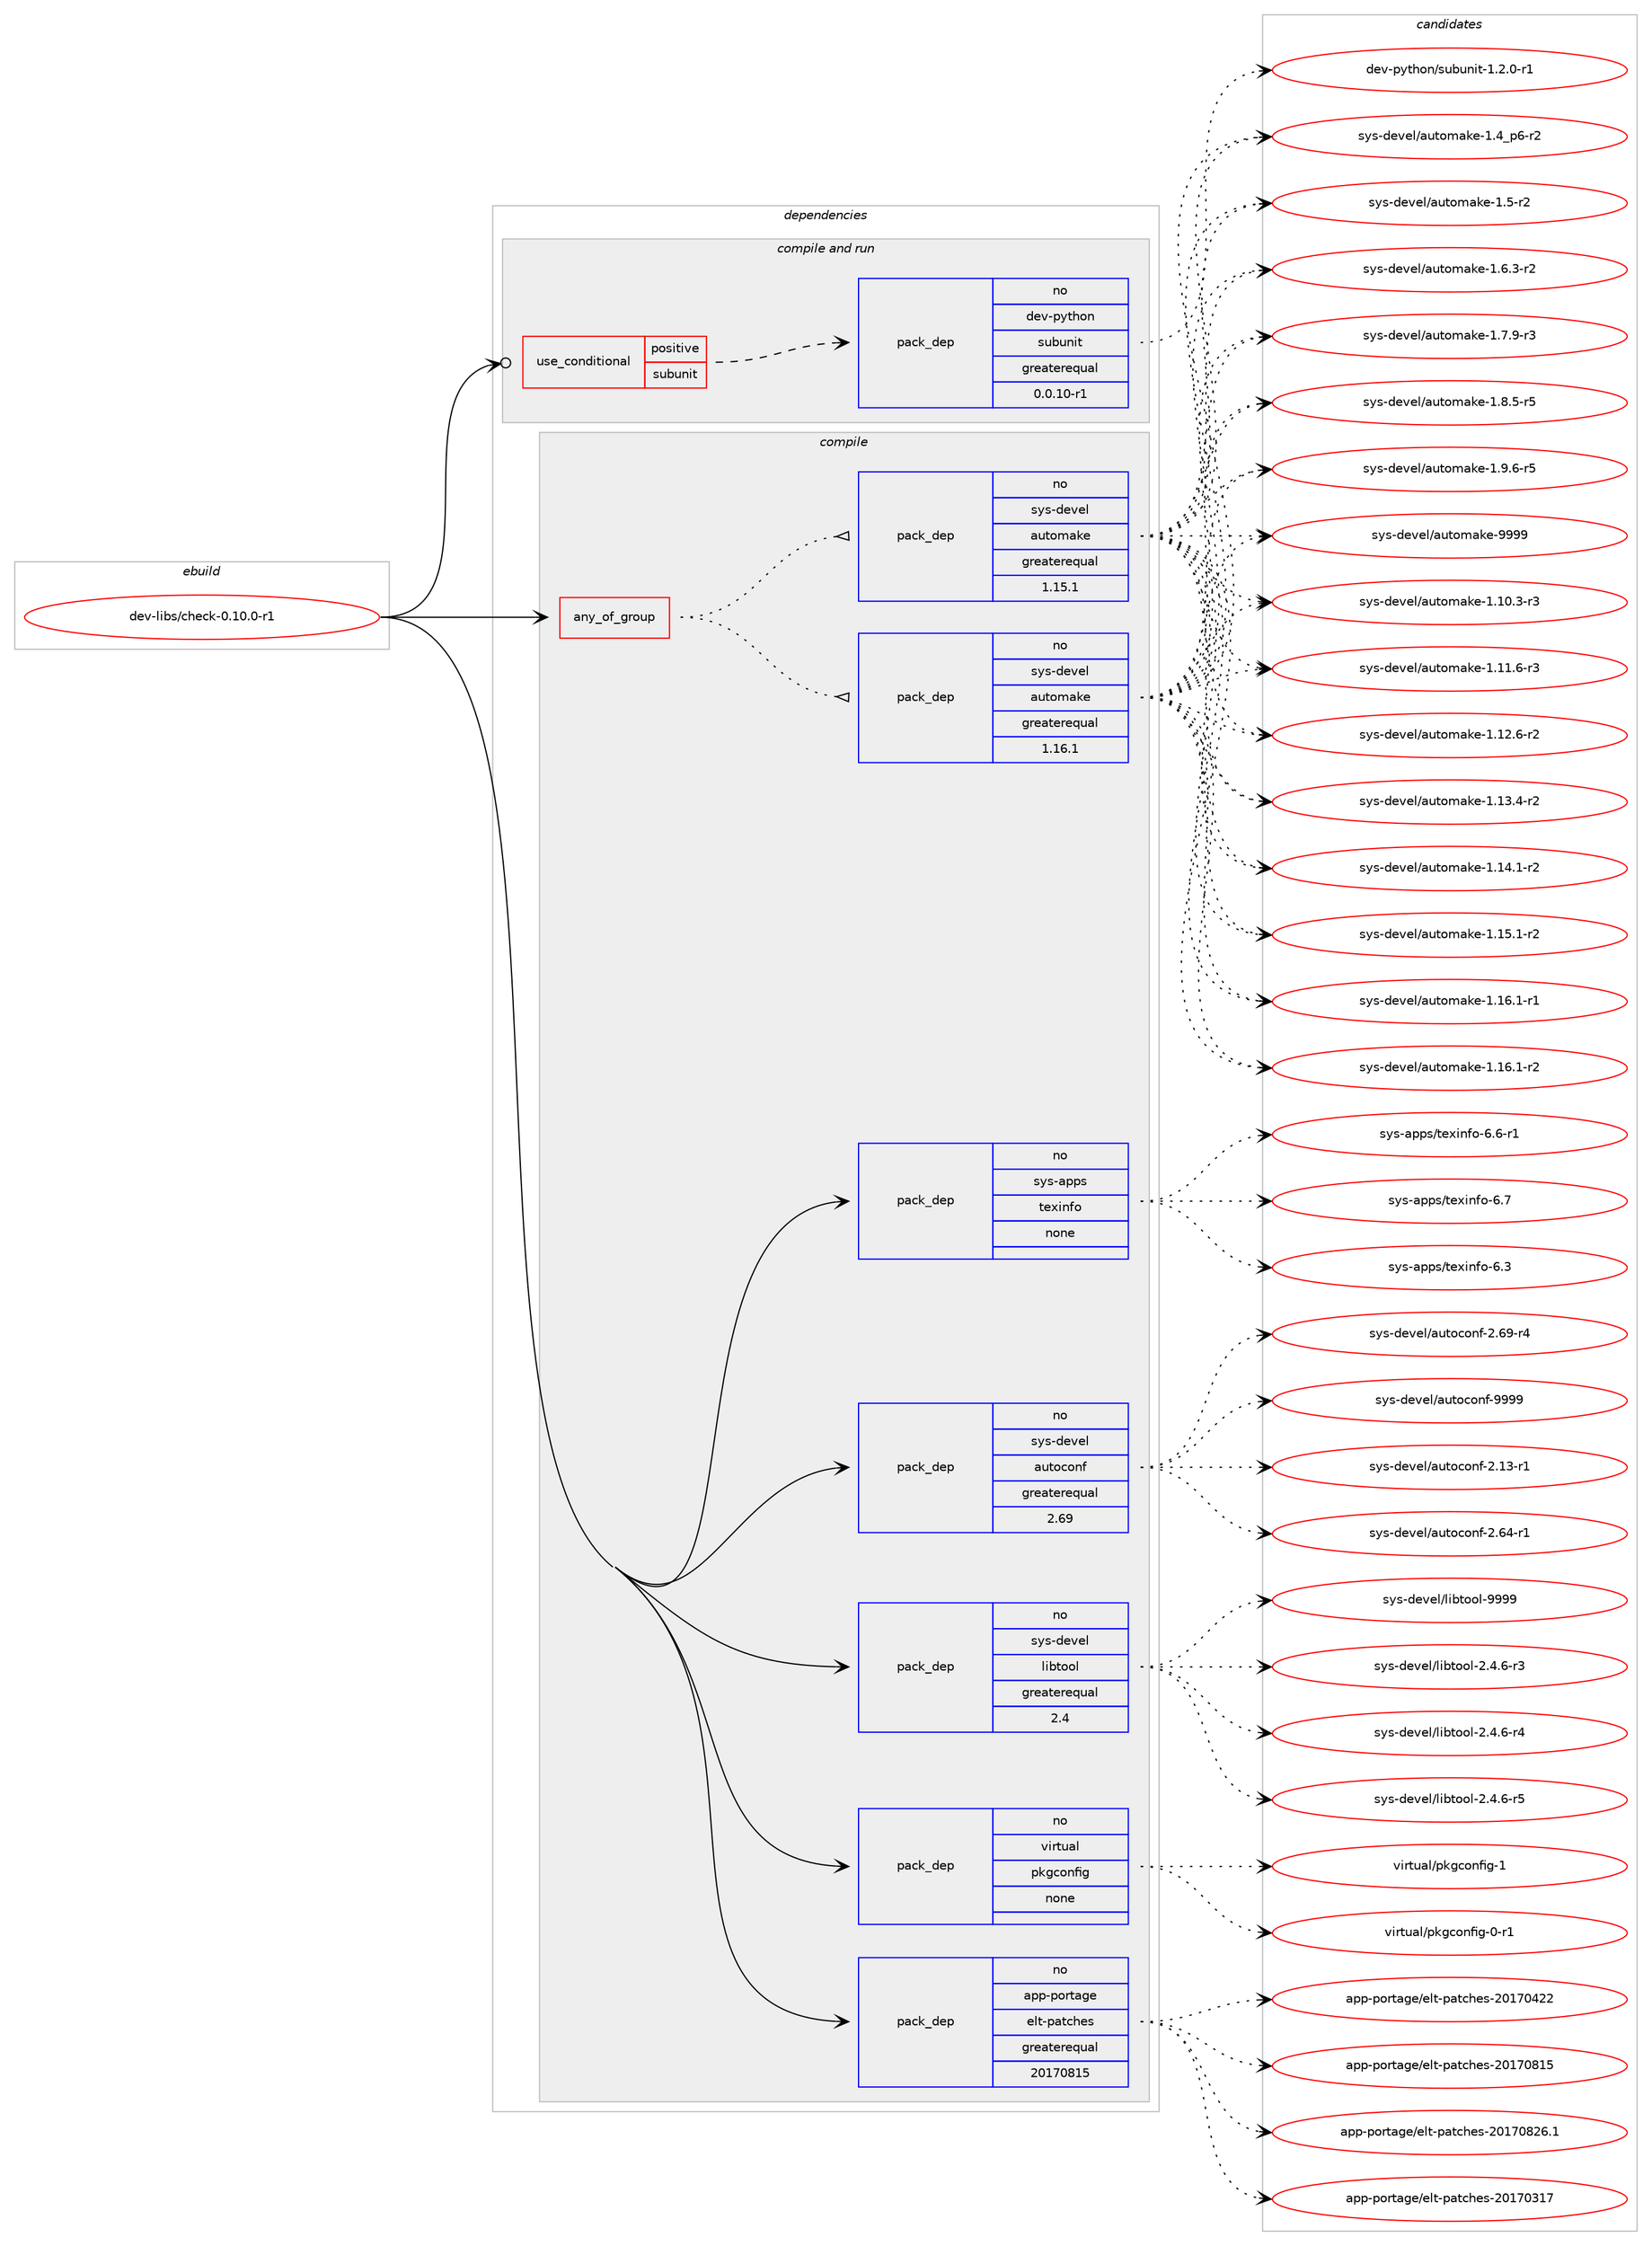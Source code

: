 digraph prolog {

# *************
# Graph options
# *************

newrank=true;
concentrate=true;
compound=true;
graph [rankdir=LR,fontname=Helvetica,fontsize=10,ranksep=1.5];#, ranksep=2.5, nodesep=0.2];
edge  [arrowhead=vee];
node  [fontname=Helvetica,fontsize=10];

# **********
# The ebuild
# **********

subgraph cluster_leftcol {
color=gray;
rank=same;
label=<<i>ebuild</i>>;
id [label="dev-libs/check-0.10.0-r1", color=red, width=4, href="../dev-libs/check-0.10.0-r1.svg"];
}

# ****************
# The dependencies
# ****************

subgraph cluster_midcol {
color=gray;
label=<<i>dependencies</i>>;
subgraph cluster_compile {
fillcolor="#eeeeee";
style=filled;
label=<<i>compile</i>>;
subgraph any11011 {
dependency563060 [label=<<TABLE BORDER="0" CELLBORDER="1" CELLSPACING="0" CELLPADDING="4"><TR><TD CELLPADDING="10">any_of_group</TD></TR></TABLE>>, shape=none, color=red];subgraph pack420482 {
dependency563061 [label=<<TABLE BORDER="0" CELLBORDER="1" CELLSPACING="0" CELLPADDING="4" WIDTH="220"><TR><TD ROWSPAN="6" CELLPADDING="30">pack_dep</TD></TR><TR><TD WIDTH="110">no</TD></TR><TR><TD>sys-devel</TD></TR><TR><TD>automake</TD></TR><TR><TD>greaterequal</TD></TR><TR><TD>1.16.1</TD></TR></TABLE>>, shape=none, color=blue];
}
dependency563060:e -> dependency563061:w [weight=20,style="dotted",arrowhead="oinv"];
subgraph pack420483 {
dependency563062 [label=<<TABLE BORDER="0" CELLBORDER="1" CELLSPACING="0" CELLPADDING="4" WIDTH="220"><TR><TD ROWSPAN="6" CELLPADDING="30">pack_dep</TD></TR><TR><TD WIDTH="110">no</TD></TR><TR><TD>sys-devel</TD></TR><TR><TD>automake</TD></TR><TR><TD>greaterequal</TD></TR><TR><TD>1.15.1</TD></TR></TABLE>>, shape=none, color=blue];
}
dependency563060:e -> dependency563062:w [weight=20,style="dotted",arrowhead="oinv"];
}
id:e -> dependency563060:w [weight=20,style="solid",arrowhead="vee"];
subgraph pack420484 {
dependency563063 [label=<<TABLE BORDER="0" CELLBORDER="1" CELLSPACING="0" CELLPADDING="4" WIDTH="220"><TR><TD ROWSPAN="6" CELLPADDING="30">pack_dep</TD></TR><TR><TD WIDTH="110">no</TD></TR><TR><TD>app-portage</TD></TR><TR><TD>elt-patches</TD></TR><TR><TD>greaterequal</TD></TR><TR><TD>20170815</TD></TR></TABLE>>, shape=none, color=blue];
}
id:e -> dependency563063:w [weight=20,style="solid",arrowhead="vee"];
subgraph pack420485 {
dependency563064 [label=<<TABLE BORDER="0" CELLBORDER="1" CELLSPACING="0" CELLPADDING="4" WIDTH="220"><TR><TD ROWSPAN="6" CELLPADDING="30">pack_dep</TD></TR><TR><TD WIDTH="110">no</TD></TR><TR><TD>sys-apps</TD></TR><TR><TD>texinfo</TD></TR><TR><TD>none</TD></TR><TR><TD></TD></TR></TABLE>>, shape=none, color=blue];
}
id:e -> dependency563064:w [weight=20,style="solid",arrowhead="vee"];
subgraph pack420486 {
dependency563065 [label=<<TABLE BORDER="0" CELLBORDER="1" CELLSPACING="0" CELLPADDING="4" WIDTH="220"><TR><TD ROWSPAN="6" CELLPADDING="30">pack_dep</TD></TR><TR><TD WIDTH="110">no</TD></TR><TR><TD>sys-devel</TD></TR><TR><TD>autoconf</TD></TR><TR><TD>greaterequal</TD></TR><TR><TD>2.69</TD></TR></TABLE>>, shape=none, color=blue];
}
id:e -> dependency563065:w [weight=20,style="solid",arrowhead="vee"];
subgraph pack420487 {
dependency563066 [label=<<TABLE BORDER="0" CELLBORDER="1" CELLSPACING="0" CELLPADDING="4" WIDTH="220"><TR><TD ROWSPAN="6" CELLPADDING="30">pack_dep</TD></TR><TR><TD WIDTH="110">no</TD></TR><TR><TD>sys-devel</TD></TR><TR><TD>libtool</TD></TR><TR><TD>greaterequal</TD></TR><TR><TD>2.4</TD></TR></TABLE>>, shape=none, color=blue];
}
id:e -> dependency563066:w [weight=20,style="solid",arrowhead="vee"];
subgraph pack420488 {
dependency563067 [label=<<TABLE BORDER="0" CELLBORDER="1" CELLSPACING="0" CELLPADDING="4" WIDTH="220"><TR><TD ROWSPAN="6" CELLPADDING="30">pack_dep</TD></TR><TR><TD WIDTH="110">no</TD></TR><TR><TD>virtual</TD></TR><TR><TD>pkgconfig</TD></TR><TR><TD>none</TD></TR><TR><TD></TD></TR></TABLE>>, shape=none, color=blue];
}
id:e -> dependency563067:w [weight=20,style="solid",arrowhead="vee"];
}
subgraph cluster_compileandrun {
fillcolor="#eeeeee";
style=filled;
label=<<i>compile and run</i>>;
subgraph cond131210 {
dependency563068 [label=<<TABLE BORDER="0" CELLBORDER="1" CELLSPACING="0" CELLPADDING="4"><TR><TD ROWSPAN="3" CELLPADDING="10">use_conditional</TD></TR><TR><TD>positive</TD></TR><TR><TD>subunit</TD></TR></TABLE>>, shape=none, color=red];
subgraph pack420489 {
dependency563069 [label=<<TABLE BORDER="0" CELLBORDER="1" CELLSPACING="0" CELLPADDING="4" WIDTH="220"><TR><TD ROWSPAN="6" CELLPADDING="30">pack_dep</TD></TR><TR><TD WIDTH="110">no</TD></TR><TR><TD>dev-python</TD></TR><TR><TD>subunit</TD></TR><TR><TD>greaterequal</TD></TR><TR><TD>0.0.10-r1</TD></TR></TABLE>>, shape=none, color=blue];
}
dependency563068:e -> dependency563069:w [weight=20,style="dashed",arrowhead="vee"];
}
id:e -> dependency563068:w [weight=20,style="solid",arrowhead="odotvee"];
}
subgraph cluster_run {
fillcolor="#eeeeee";
style=filled;
label=<<i>run</i>>;
}
}

# **************
# The candidates
# **************

subgraph cluster_choices {
rank=same;
color=gray;
label=<<i>candidates</i>>;

subgraph choice420482 {
color=black;
nodesep=1;
choice11512111545100101118101108479711711611110997107101454946494846514511451 [label="sys-devel/automake-1.10.3-r3", color=red, width=4,href="../sys-devel/automake-1.10.3-r3.svg"];
choice11512111545100101118101108479711711611110997107101454946494946544511451 [label="sys-devel/automake-1.11.6-r3", color=red, width=4,href="../sys-devel/automake-1.11.6-r3.svg"];
choice11512111545100101118101108479711711611110997107101454946495046544511450 [label="sys-devel/automake-1.12.6-r2", color=red, width=4,href="../sys-devel/automake-1.12.6-r2.svg"];
choice11512111545100101118101108479711711611110997107101454946495146524511450 [label="sys-devel/automake-1.13.4-r2", color=red, width=4,href="../sys-devel/automake-1.13.4-r2.svg"];
choice11512111545100101118101108479711711611110997107101454946495246494511450 [label="sys-devel/automake-1.14.1-r2", color=red, width=4,href="../sys-devel/automake-1.14.1-r2.svg"];
choice11512111545100101118101108479711711611110997107101454946495346494511450 [label="sys-devel/automake-1.15.1-r2", color=red, width=4,href="../sys-devel/automake-1.15.1-r2.svg"];
choice11512111545100101118101108479711711611110997107101454946495446494511449 [label="sys-devel/automake-1.16.1-r1", color=red, width=4,href="../sys-devel/automake-1.16.1-r1.svg"];
choice11512111545100101118101108479711711611110997107101454946495446494511450 [label="sys-devel/automake-1.16.1-r2", color=red, width=4,href="../sys-devel/automake-1.16.1-r2.svg"];
choice115121115451001011181011084797117116111109971071014549465295112544511450 [label="sys-devel/automake-1.4_p6-r2", color=red, width=4,href="../sys-devel/automake-1.4_p6-r2.svg"];
choice11512111545100101118101108479711711611110997107101454946534511450 [label="sys-devel/automake-1.5-r2", color=red, width=4,href="../sys-devel/automake-1.5-r2.svg"];
choice115121115451001011181011084797117116111109971071014549465446514511450 [label="sys-devel/automake-1.6.3-r2", color=red, width=4,href="../sys-devel/automake-1.6.3-r2.svg"];
choice115121115451001011181011084797117116111109971071014549465546574511451 [label="sys-devel/automake-1.7.9-r3", color=red, width=4,href="../sys-devel/automake-1.7.9-r3.svg"];
choice115121115451001011181011084797117116111109971071014549465646534511453 [label="sys-devel/automake-1.8.5-r5", color=red, width=4,href="../sys-devel/automake-1.8.5-r5.svg"];
choice115121115451001011181011084797117116111109971071014549465746544511453 [label="sys-devel/automake-1.9.6-r5", color=red, width=4,href="../sys-devel/automake-1.9.6-r5.svg"];
choice115121115451001011181011084797117116111109971071014557575757 [label="sys-devel/automake-9999", color=red, width=4,href="../sys-devel/automake-9999.svg"];
dependency563061:e -> choice11512111545100101118101108479711711611110997107101454946494846514511451:w [style=dotted,weight="100"];
dependency563061:e -> choice11512111545100101118101108479711711611110997107101454946494946544511451:w [style=dotted,weight="100"];
dependency563061:e -> choice11512111545100101118101108479711711611110997107101454946495046544511450:w [style=dotted,weight="100"];
dependency563061:e -> choice11512111545100101118101108479711711611110997107101454946495146524511450:w [style=dotted,weight="100"];
dependency563061:e -> choice11512111545100101118101108479711711611110997107101454946495246494511450:w [style=dotted,weight="100"];
dependency563061:e -> choice11512111545100101118101108479711711611110997107101454946495346494511450:w [style=dotted,weight="100"];
dependency563061:e -> choice11512111545100101118101108479711711611110997107101454946495446494511449:w [style=dotted,weight="100"];
dependency563061:e -> choice11512111545100101118101108479711711611110997107101454946495446494511450:w [style=dotted,weight="100"];
dependency563061:e -> choice115121115451001011181011084797117116111109971071014549465295112544511450:w [style=dotted,weight="100"];
dependency563061:e -> choice11512111545100101118101108479711711611110997107101454946534511450:w [style=dotted,weight="100"];
dependency563061:e -> choice115121115451001011181011084797117116111109971071014549465446514511450:w [style=dotted,weight="100"];
dependency563061:e -> choice115121115451001011181011084797117116111109971071014549465546574511451:w [style=dotted,weight="100"];
dependency563061:e -> choice115121115451001011181011084797117116111109971071014549465646534511453:w [style=dotted,weight="100"];
dependency563061:e -> choice115121115451001011181011084797117116111109971071014549465746544511453:w [style=dotted,weight="100"];
dependency563061:e -> choice115121115451001011181011084797117116111109971071014557575757:w [style=dotted,weight="100"];
}
subgraph choice420483 {
color=black;
nodesep=1;
choice11512111545100101118101108479711711611110997107101454946494846514511451 [label="sys-devel/automake-1.10.3-r3", color=red, width=4,href="../sys-devel/automake-1.10.3-r3.svg"];
choice11512111545100101118101108479711711611110997107101454946494946544511451 [label="sys-devel/automake-1.11.6-r3", color=red, width=4,href="../sys-devel/automake-1.11.6-r3.svg"];
choice11512111545100101118101108479711711611110997107101454946495046544511450 [label="sys-devel/automake-1.12.6-r2", color=red, width=4,href="../sys-devel/automake-1.12.6-r2.svg"];
choice11512111545100101118101108479711711611110997107101454946495146524511450 [label="sys-devel/automake-1.13.4-r2", color=red, width=4,href="../sys-devel/automake-1.13.4-r2.svg"];
choice11512111545100101118101108479711711611110997107101454946495246494511450 [label="sys-devel/automake-1.14.1-r2", color=red, width=4,href="../sys-devel/automake-1.14.1-r2.svg"];
choice11512111545100101118101108479711711611110997107101454946495346494511450 [label="sys-devel/automake-1.15.1-r2", color=red, width=4,href="../sys-devel/automake-1.15.1-r2.svg"];
choice11512111545100101118101108479711711611110997107101454946495446494511449 [label="sys-devel/automake-1.16.1-r1", color=red, width=4,href="../sys-devel/automake-1.16.1-r1.svg"];
choice11512111545100101118101108479711711611110997107101454946495446494511450 [label="sys-devel/automake-1.16.1-r2", color=red, width=4,href="../sys-devel/automake-1.16.1-r2.svg"];
choice115121115451001011181011084797117116111109971071014549465295112544511450 [label="sys-devel/automake-1.4_p6-r2", color=red, width=4,href="../sys-devel/automake-1.4_p6-r2.svg"];
choice11512111545100101118101108479711711611110997107101454946534511450 [label="sys-devel/automake-1.5-r2", color=red, width=4,href="../sys-devel/automake-1.5-r2.svg"];
choice115121115451001011181011084797117116111109971071014549465446514511450 [label="sys-devel/automake-1.6.3-r2", color=red, width=4,href="../sys-devel/automake-1.6.3-r2.svg"];
choice115121115451001011181011084797117116111109971071014549465546574511451 [label="sys-devel/automake-1.7.9-r3", color=red, width=4,href="../sys-devel/automake-1.7.9-r3.svg"];
choice115121115451001011181011084797117116111109971071014549465646534511453 [label="sys-devel/automake-1.8.5-r5", color=red, width=4,href="../sys-devel/automake-1.8.5-r5.svg"];
choice115121115451001011181011084797117116111109971071014549465746544511453 [label="sys-devel/automake-1.9.6-r5", color=red, width=4,href="../sys-devel/automake-1.9.6-r5.svg"];
choice115121115451001011181011084797117116111109971071014557575757 [label="sys-devel/automake-9999", color=red, width=4,href="../sys-devel/automake-9999.svg"];
dependency563062:e -> choice11512111545100101118101108479711711611110997107101454946494846514511451:w [style=dotted,weight="100"];
dependency563062:e -> choice11512111545100101118101108479711711611110997107101454946494946544511451:w [style=dotted,weight="100"];
dependency563062:e -> choice11512111545100101118101108479711711611110997107101454946495046544511450:w [style=dotted,weight="100"];
dependency563062:e -> choice11512111545100101118101108479711711611110997107101454946495146524511450:w [style=dotted,weight="100"];
dependency563062:e -> choice11512111545100101118101108479711711611110997107101454946495246494511450:w [style=dotted,weight="100"];
dependency563062:e -> choice11512111545100101118101108479711711611110997107101454946495346494511450:w [style=dotted,weight="100"];
dependency563062:e -> choice11512111545100101118101108479711711611110997107101454946495446494511449:w [style=dotted,weight="100"];
dependency563062:e -> choice11512111545100101118101108479711711611110997107101454946495446494511450:w [style=dotted,weight="100"];
dependency563062:e -> choice115121115451001011181011084797117116111109971071014549465295112544511450:w [style=dotted,weight="100"];
dependency563062:e -> choice11512111545100101118101108479711711611110997107101454946534511450:w [style=dotted,weight="100"];
dependency563062:e -> choice115121115451001011181011084797117116111109971071014549465446514511450:w [style=dotted,weight="100"];
dependency563062:e -> choice115121115451001011181011084797117116111109971071014549465546574511451:w [style=dotted,weight="100"];
dependency563062:e -> choice115121115451001011181011084797117116111109971071014549465646534511453:w [style=dotted,weight="100"];
dependency563062:e -> choice115121115451001011181011084797117116111109971071014549465746544511453:w [style=dotted,weight="100"];
dependency563062:e -> choice115121115451001011181011084797117116111109971071014557575757:w [style=dotted,weight="100"];
}
subgraph choice420484 {
color=black;
nodesep=1;
choice97112112451121111141169710310147101108116451129711699104101115455048495548514955 [label="app-portage/elt-patches-20170317", color=red, width=4,href="../app-portage/elt-patches-20170317.svg"];
choice97112112451121111141169710310147101108116451129711699104101115455048495548525050 [label="app-portage/elt-patches-20170422", color=red, width=4,href="../app-portage/elt-patches-20170422.svg"];
choice97112112451121111141169710310147101108116451129711699104101115455048495548564953 [label="app-portage/elt-patches-20170815", color=red, width=4,href="../app-portage/elt-patches-20170815.svg"];
choice971121124511211111411697103101471011081164511297116991041011154550484955485650544649 [label="app-portage/elt-patches-20170826.1", color=red, width=4,href="../app-portage/elt-patches-20170826.1.svg"];
dependency563063:e -> choice97112112451121111141169710310147101108116451129711699104101115455048495548514955:w [style=dotted,weight="100"];
dependency563063:e -> choice97112112451121111141169710310147101108116451129711699104101115455048495548525050:w [style=dotted,weight="100"];
dependency563063:e -> choice97112112451121111141169710310147101108116451129711699104101115455048495548564953:w [style=dotted,weight="100"];
dependency563063:e -> choice971121124511211111411697103101471011081164511297116991041011154550484955485650544649:w [style=dotted,weight="100"];
}
subgraph choice420485 {
color=black;
nodesep=1;
choice11512111545971121121154711610112010511010211145544651 [label="sys-apps/texinfo-6.3", color=red, width=4,href="../sys-apps/texinfo-6.3.svg"];
choice115121115459711211211547116101120105110102111455446544511449 [label="sys-apps/texinfo-6.6-r1", color=red, width=4,href="../sys-apps/texinfo-6.6-r1.svg"];
choice11512111545971121121154711610112010511010211145544655 [label="sys-apps/texinfo-6.7", color=red, width=4,href="../sys-apps/texinfo-6.7.svg"];
dependency563064:e -> choice11512111545971121121154711610112010511010211145544651:w [style=dotted,weight="100"];
dependency563064:e -> choice115121115459711211211547116101120105110102111455446544511449:w [style=dotted,weight="100"];
dependency563064:e -> choice11512111545971121121154711610112010511010211145544655:w [style=dotted,weight="100"];
}
subgraph choice420486 {
color=black;
nodesep=1;
choice1151211154510010111810110847971171161119911111010245504649514511449 [label="sys-devel/autoconf-2.13-r1", color=red, width=4,href="../sys-devel/autoconf-2.13-r1.svg"];
choice1151211154510010111810110847971171161119911111010245504654524511449 [label="sys-devel/autoconf-2.64-r1", color=red, width=4,href="../sys-devel/autoconf-2.64-r1.svg"];
choice1151211154510010111810110847971171161119911111010245504654574511452 [label="sys-devel/autoconf-2.69-r4", color=red, width=4,href="../sys-devel/autoconf-2.69-r4.svg"];
choice115121115451001011181011084797117116111991111101024557575757 [label="sys-devel/autoconf-9999", color=red, width=4,href="../sys-devel/autoconf-9999.svg"];
dependency563065:e -> choice1151211154510010111810110847971171161119911111010245504649514511449:w [style=dotted,weight="100"];
dependency563065:e -> choice1151211154510010111810110847971171161119911111010245504654524511449:w [style=dotted,weight="100"];
dependency563065:e -> choice1151211154510010111810110847971171161119911111010245504654574511452:w [style=dotted,weight="100"];
dependency563065:e -> choice115121115451001011181011084797117116111991111101024557575757:w [style=dotted,weight="100"];
}
subgraph choice420487 {
color=black;
nodesep=1;
choice1151211154510010111810110847108105981161111111084550465246544511451 [label="sys-devel/libtool-2.4.6-r3", color=red, width=4,href="../sys-devel/libtool-2.4.6-r3.svg"];
choice1151211154510010111810110847108105981161111111084550465246544511452 [label="sys-devel/libtool-2.4.6-r4", color=red, width=4,href="../sys-devel/libtool-2.4.6-r4.svg"];
choice1151211154510010111810110847108105981161111111084550465246544511453 [label="sys-devel/libtool-2.4.6-r5", color=red, width=4,href="../sys-devel/libtool-2.4.6-r5.svg"];
choice1151211154510010111810110847108105981161111111084557575757 [label="sys-devel/libtool-9999", color=red, width=4,href="../sys-devel/libtool-9999.svg"];
dependency563066:e -> choice1151211154510010111810110847108105981161111111084550465246544511451:w [style=dotted,weight="100"];
dependency563066:e -> choice1151211154510010111810110847108105981161111111084550465246544511452:w [style=dotted,weight="100"];
dependency563066:e -> choice1151211154510010111810110847108105981161111111084550465246544511453:w [style=dotted,weight="100"];
dependency563066:e -> choice1151211154510010111810110847108105981161111111084557575757:w [style=dotted,weight="100"];
}
subgraph choice420488 {
color=black;
nodesep=1;
choice11810511411611797108471121071039911111010210510345484511449 [label="virtual/pkgconfig-0-r1", color=red, width=4,href="../virtual/pkgconfig-0-r1.svg"];
choice1181051141161179710847112107103991111101021051034549 [label="virtual/pkgconfig-1", color=red, width=4,href="../virtual/pkgconfig-1.svg"];
dependency563067:e -> choice11810511411611797108471121071039911111010210510345484511449:w [style=dotted,weight="100"];
dependency563067:e -> choice1181051141161179710847112107103991111101021051034549:w [style=dotted,weight="100"];
}
subgraph choice420489 {
color=black;
nodesep=1;
choice1001011184511212111610411111047115117981171101051164549465046484511449 [label="dev-python/subunit-1.2.0-r1", color=red, width=4,href="../dev-python/subunit-1.2.0-r1.svg"];
dependency563069:e -> choice1001011184511212111610411111047115117981171101051164549465046484511449:w [style=dotted,weight="100"];
}
}

}
